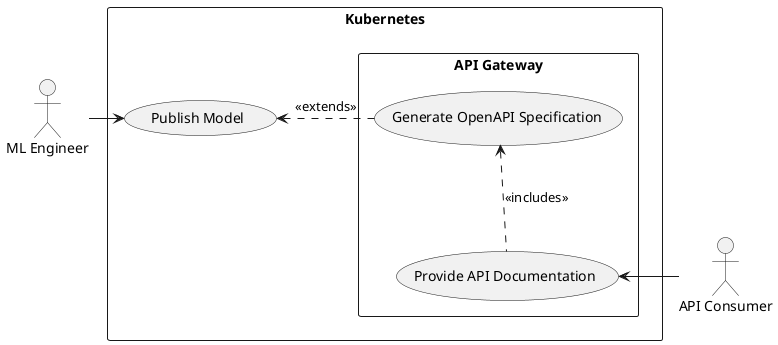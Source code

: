 @startuml

actor "API Consumer" as consumer
actor "ML Engineer" as mlengineer

rectangle "Kubernetes" as K8s {
  usecase "Publish Model" as uc1
  rectangle "API Gateway" as System {
    usecase "Generate OpenAPI Specification" as uc2
    usecase "Provide API Documentation" as uc3
  }
}

mlengineer -R-> uc1
uc1 <.R. uc2 : <<extends>>
uc2 <.. uc3 : <<includes>>
consumer -R-> uc3

@enduml
